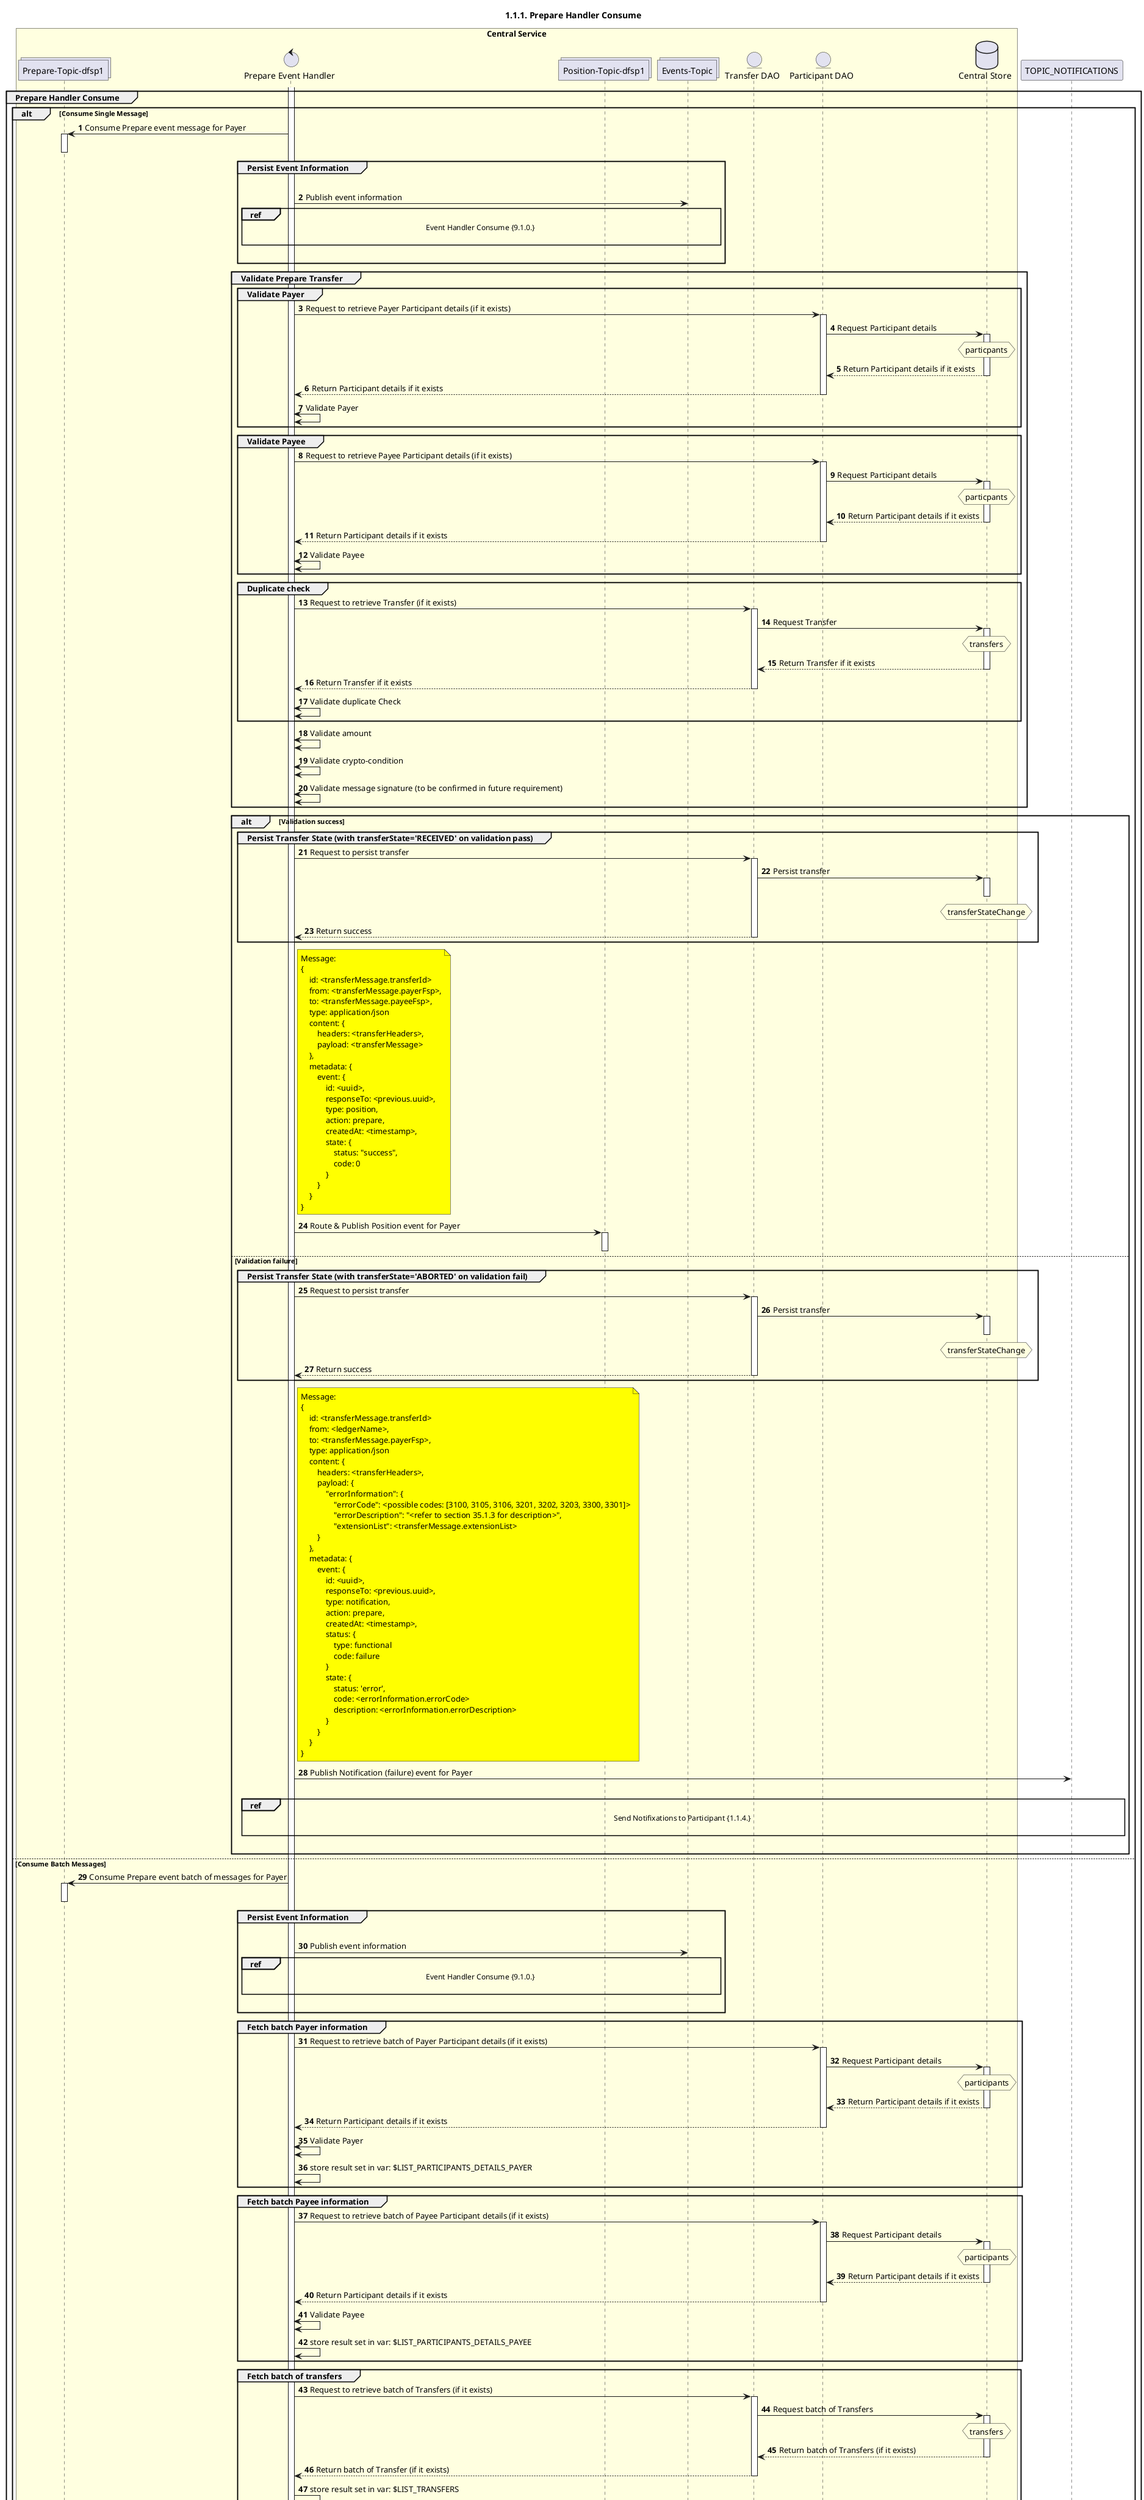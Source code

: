 @startuml
' declate title
title 1.1.1. Prepare Handler Consume

autonumber

' Actor Keys:
'   boundary - APIs/Interfaces, etc
'   collections - Kafka Topics
'   control - Kafka Consumers
'   entity - Database Access Objects
'   database - Database Persistance Store

' declare actors
collections "Prepare-Topic-dfsp1" as TOPIC_PREPARE_DFSP1
control "Prepare Event Handler" as PREP_HANDLER
collections "Position-Topic-dfsp1" as TOPIC_POSITION_DFSP1
collections "Events-Topic" as TOPIC_EVENTS
entity "Transfer DAO" as TRANS_DAO
entity "Participant DAO" as PARTICIPANT_DAO
database "Central Store" as DB

box "Central Service" #LightYellow
    participant TOPIC_PREPARE_DFSP1
    participant PREP_HANDLER
    participant TOPIC_POSITION_DFSP1
    participant TOPIC_EVENTS
    participant TRANS_DAO
    participant PARTICIPANT_DAO
    participant DB
end box

' start flow
activate PREP_HANDLER
group Prepare Handler Consume
    alt Consume Single Message
        TOPIC_PREPARE_DFSP1 <- PREP_HANDLER: Consume Prepare event message for Payer
        activate TOPIC_PREPARE_DFSP1
        deactivate TOPIC_PREPARE_DFSP1
        group Persist Event Information
            |||
            PREP_HANDLER -> TOPIC_EVENTS: Publish event information
            ref over PREP_HANDLER, TOPIC_EVENTS :  Event Handler Consume {9.1.0.} \n
            |||
        end

        group Validate Prepare Transfer
            group Validate Payer
                PREP_HANDLER -> PARTICIPANT_DAO: Request to retrieve Payer Participant details (if it exists)
                activate PARTICIPANT_DAO
                PARTICIPANT_DAO -> DB: Request Participant details
                hnote over DB #lightyellow
                    particpants
                end note
                activate DB
                PARTICIPANT_DAO <-- DB: Return Participant details if it exists
                deactivate DB
                PARTICIPANT_DAO --> PREP_HANDLER: Return Participant details if it exists
                deactivate PARTICIPANT_DAO
                PREP_HANDLER <-> PREP_HANDLER: Validate Payer
            end
            group Validate Payee
                PREP_HANDLER -> PARTICIPANT_DAO: Request to retrieve Payee Participant details (if it exists)
                activate PARTICIPANT_DAO
                PARTICIPANT_DAO -> DB: Request Participant details
                hnote over DB #lightyellow
                    particpants
                end note
                activate DB
                PARTICIPANT_DAO <-- DB: Return Participant details if it exists
                deactivate DB
                PARTICIPANT_DAO --> PREP_HANDLER: Return Participant details if it exists
                deactivate PARTICIPANT_DAO
                PREP_HANDLER <-> PREP_HANDLER: Validate Payee
            end
            group Duplicate check
                PREP_HANDLER -> TRANS_DAO: Request to retrieve Transfer (if it exists)
                activate TRANS_DAO
                TRANS_DAO -> DB: Request Transfer
                hnote over DB #lightyellow
                    transfers
                end note
                activate DB
                TRANS_DAO <-- DB: Return Transfer if it exists
                deactivate DB
                TRANS_DAO --> PREP_HANDLER: Return Transfer if it exists
                deactivate TRANS_DAO
                PREP_HANDLER <-> PREP_HANDLER: Validate duplicate Check
            end
            PREP_HANDLER <-> PREP_HANDLER: Validate amount
            PREP_HANDLER <-> PREP_HANDLER: Validate crypto-condition
            PREP_HANDLER <-> PREP_HANDLER: Validate message signature (to be confirmed in future requirement)
        end
        alt Validation success
            group Persist Transfer State (with transferState='RECEIVED' on validation pass)
                PREP_HANDLER -> TRANS_DAO: Request to persist transfer
                activate TRANS_DAO
                TRANS_DAO -> DB: Persist transfer
                hnote over DB #lightyellow
                    transferStateChange
                end note
                activate DB
                deactivate DB
                TRANS_DAO --> PREP_HANDLER: Return success
                deactivate TRANS_DAO
            end

            note right of PREP_HANDLER #yellow
                Message:
                {
                    id: <transferMessage.transferId>
                    from: <transferMessage.payerFsp>,
                    to: <transferMessage.payeeFsp>,
                    type: application/json
                    content: {
                        headers: <transferHeaders>,
                        payload: <transferMessage>
                    },
                    metadata: {
                        event: {
                            id: <uuid>,
                            responseTo: <previous.uuid>,
                            type: position,
                            action: prepare,
                            createdAt: <timestamp>,
                            state: {
                                status: "success",
                                code: 0
                            }
                        }
                    }
                }
            end note
            PREP_HANDLER -> TOPIC_POSITION_DFSP1: Route & Publish Position event for Payer
            activate TOPIC_POSITION_DFSP1
            deactivate TOPIC_POSITION_DFSP1
        else Validation failure
            group Persist Transfer State (with transferState='ABORTED' on validation fail)
                PREP_HANDLER -> TRANS_DAO: Request to persist transfer
                activate TRANS_DAO
                TRANS_DAO -> DB: Persist transfer
                hnote over DB #lightyellow
                    transferStateChange
                end note
                activate DB
                deactivate DB
                TRANS_DAO --> PREP_HANDLER: Return success
                deactivate TRANS_DAO
            end
            note right of PREP_HANDLER #yellow
                Message:
                {
                    id: <transferMessage.transferId>
                    from: <ledgerName>,
                    to: <transferMessage.payerFsp>,
                    type: application/json
                    content: {
                        headers: <transferHeaders>,
                        payload: {
                            "errorInformation": {
                                "errorCode": <possible codes: [3100, 3105, 3106, 3201, 3202, 3203, 3300, 3301]>
                                "errorDescription": "<refer to section 35.1.3 for description>",
                                "extensionList": <transferMessage.extensionList>
                        }
                    },
                    metadata: {
                        event: {
                            id: <uuid>,
                            responseTo: <previous.uuid>,
                            type: notification,
                            action: prepare,
                            createdAt: <timestamp>,
                            status: {
                                type: functional
                                code: failure
                            }
                            state: {
                                status: 'error',
                                code: <errorInformation.errorCode>
                                description: <errorInformation.errorDescription>
                            }
                        }
                    }
                }
            end note
            PREP_HANDLER -> TOPIC_NOTIFICATIONS: Publish Notification (failure) event for Payer
            |||
            ref over PREP_HANDLER, TOPIC_NOTIFICATIONS :  Send Notifixations to Participant {1.1.4.} \n
            |||
        end

    else Consume Batch Messages
        TOPIC_PREPARE_DFSP1 <- PREP_HANDLER: Consume Prepare event batch of messages for Payer
        activate TOPIC_PREPARE_DFSP1
        deactivate TOPIC_PREPARE_DFSP1
        group Persist Event Information
            |||
            PREP_HANDLER -> TOPIC_EVENTS: Publish event information
            ref over PREP_HANDLER, TOPIC_EVENTS :  Event Handler Consume {9.1.0.} \n
            |||
        end

        group Fetch batch Payer information
            PREP_HANDLER -> PARTICIPANT_DAO: Request to retrieve batch of Payer Participant details (if it exists)
            activate PARTICIPANT_DAO
            PARTICIPANT_DAO -> DB: Request Participant details
            hnote over DB #lightyellow
                participants
            end note
            activate DB
            PARTICIPANT_DAO <-- DB: Return Participant details if it exists
            deactivate DB
            PARTICIPANT_DAO --> PREP_HANDLER: Return Participant details if it exists
            deactivate PARTICIPANT_DAO
            PREP_HANDLER <-> PREP_HANDLER: Validate Payer
            PREP_HANDLER -> PREP_HANDLER: store result set in var: $LIST_PARTICIPANTS_DETAILS_PAYER
        end

        group Fetch batch Payee information
            PREP_HANDLER -> PARTICIPANT_DAO: Request to retrieve batch of Payee Participant details (if it exists)
            activate PARTICIPANT_DAO
            PARTICIPANT_DAO -> DB: Request Participant details
            hnote over DB #lightyellow
                participants
            end note
            activate DB
            PARTICIPANT_DAO <-- DB: Return Participant details if it exists
            deactivate DB
            PARTICIPANT_DAO --> PREP_HANDLER: Return Participant details if it exists
            deactivate PARTICIPANT_DAO
            PREP_HANDLER <-> PREP_HANDLER: Validate Payee
            PREP_HANDLER -> PREP_HANDLER: store result set in var: $LIST_PARTICIPANTS_DETAILS_PAYEE
        end

        group Fetch batch of transfers
            PREP_HANDLER -> TRANS_DAO: Request to retrieve batch of Transfers (if it exists)
            activate TRANS_DAO
            TRANS_DAO -> DB: Request batch of Transfers
            hnote over DB #lightyellow
                transfers
            end note
            activate DB
            TRANS_DAO <-- DB: Return batch of Transfers (if it exists)
            deactivate DB
            TRANS_DAO --> PREP_HANDLER: Return batch of Transfer (if it exists)
            deactivate TRANS_DAO
            PREP_HANDLER -> PREP_HANDLER: store result set in var: $LIST_TRANSFERS
        end

        loop for each message in batch

            group Validate Prepare Transfer
                group Validate Payer
                    PREP_HANDLER <-> PREP_HANDLER: Validate Payer against in-memory var $LIST_PARTICIPANTS_DETAILS_PAYER
                end
                group Validate Payee
                    PREP_HANDLER <-> PREP_HANDLER: Validate Payee against in-memory var $LIST_PARTICIPANTS_DETAILS_PAYEE
                end
                group Duplicate check
                    PREP_HANDLER <-> PREP_HANDLER: Validate duplicate Check against in-memory var $LIST_TRANSFERS
                end
                PREP_HANDLER <-> PREP_HANDLER: Validate amount
                PREP_HANDLER <-> PREP_HANDLER: Validate crypto-condition
                PREP_HANDLER <-> PREP_HANDLER: Validate message signature (to be confirmed in future requirement)
            end

            group Persist Transfer State (with transferState='RECEIVED' on validation pass)
                PREP_HANDLER -> TRANS_DAO: Request to persist transfer
                activate TRANS_DAO
                TRANS_DAO -> DB: Persist transfer
                hnote over DB #lightyellow
                    transferStateChange
                end note
                activate DB
                deactivate DB
                TRANS_DAO --> PREP_HANDLER: Return success
                deactivate TRANS_DAO
            end

            note right of PREP_HANDLER #yellow
                Message:
                {
                    id: <transferMessage.transferId>
                    from: <transferMessage.payerFsp>,
                    to: <transferMessage.payeeFsp>,
                    type: application/json
                    content: {
                        headers: <transferHeaders>,
                        payload: <transferMessage>
                    },
                    metadata: {
                        event: {
                            id: <uuid>,
                            responseTo: <previous.uuid>,
                            type: position,
                            action: prepare,
                            createdAt: <timestamp>,
                            state: {
                                status: "success",
                                code: 0
                            }
                        }
                    }
                }
            end note
            PREP_HANDLER -> TOPIC_POSITION_DFSP1: Route & Publish Position event for Payer
            activate TOPIC_POSITION_DFSP1
            deactivate TOPIC_POSITION_DFSP1
        end
    end
end
deactivate PREP_HANDLER
@enduml
